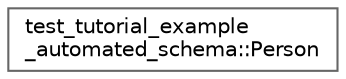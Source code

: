 digraph "类继承关系图"
{
 // LATEX_PDF_SIZE
  bgcolor="transparent";
  edge [fontname=Helvetica,fontsize=10,labelfontname=Helvetica,labelfontsize=10];
  node [fontname=Helvetica,fontsize=10,shape=box,height=0.2,width=0.4];
  rankdir="LR";
  Node0 [id="Node000000",label="test_tutorial_example\l_automated_schema::Person",height=0.2,width=0.4,color="grey40", fillcolor="white", style="filled",URL="$structtest__tutorial__example__automated__schema_1_1_person.html",tooltip=" "];
}
